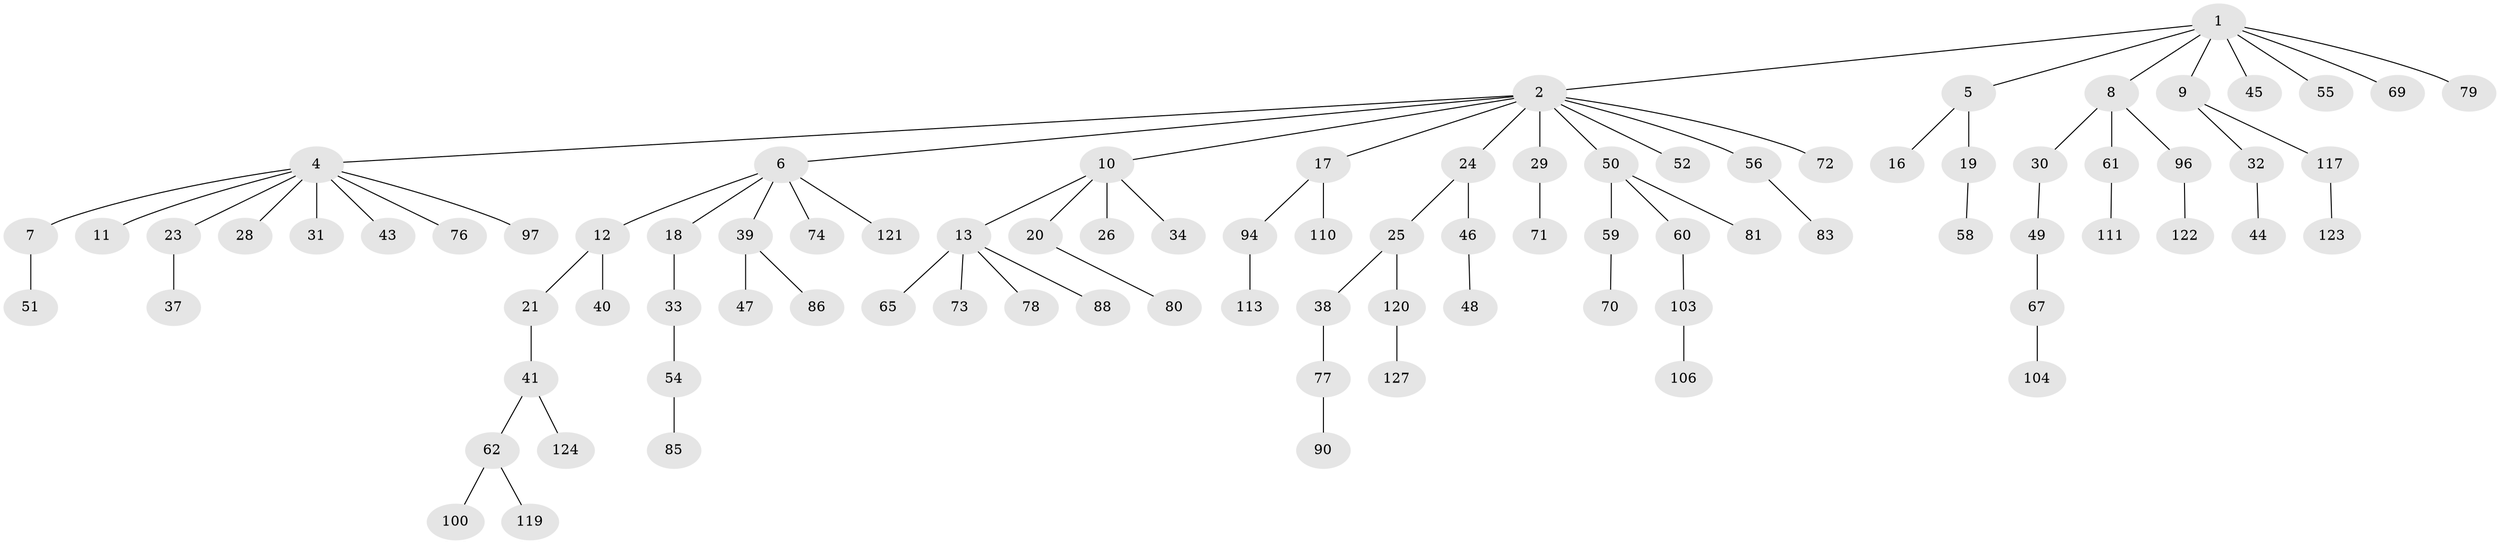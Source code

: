 // original degree distribution, {8: 0.0078125, 6: 0.0234375, 7: 0.0078125, 9: 0.0078125, 4: 0.03125, 2: 0.328125, 5: 0.0078125, 3: 0.125, 1: 0.4609375}
// Generated by graph-tools (version 1.1) at 2025/11/02/27/25 16:11:25]
// undirected, 89 vertices, 88 edges
graph export_dot {
graph [start="1"]
  node [color=gray90,style=filled];
  1 [super="+14"];
  2 [super="+3"];
  4 [super="+22"];
  5 [super="+93"];
  6 [super="+15"];
  7;
  8 [super="+101"];
  9;
  10 [super="+87"];
  11;
  12;
  13 [super="+27"];
  16 [super="+108"];
  17 [super="+66"];
  18 [super="+42"];
  19;
  20 [super="+36"];
  21 [super="+64"];
  23;
  24;
  25 [super="+57"];
  26;
  28;
  29 [super="+125"];
  30 [super="+35"];
  31;
  32;
  33 [super="+68"];
  34;
  37;
  38 [super="+105"];
  39;
  40 [super="+114"];
  41 [super="+115"];
  43 [super="+53"];
  44 [super="+89"];
  45 [super="+116"];
  46 [super="+126"];
  47;
  48 [super="+118"];
  49 [super="+63"];
  50;
  51;
  52 [super="+92"];
  54;
  55;
  56;
  58;
  59;
  60 [super="+91"];
  61;
  62 [super="+98"];
  65;
  67;
  69 [super="+95"];
  70 [super="+99"];
  71;
  72;
  73 [super="+82"];
  74 [super="+75"];
  76 [super="+102"];
  77;
  78;
  79;
  80;
  81 [super="+84"];
  83 [super="+112"];
  85 [super="+109"];
  86;
  88 [super="+107"];
  90;
  94;
  96;
  97;
  100 [super="+128"];
  103;
  104;
  106;
  110;
  111;
  113;
  117;
  119;
  120;
  121;
  122;
  123;
  124;
  127;
  1 -- 2;
  1 -- 5;
  1 -- 8;
  1 -- 9;
  1 -- 55;
  1 -- 69;
  1 -- 79;
  1 -- 45;
  2 -- 17;
  2 -- 24;
  2 -- 29;
  2 -- 50;
  2 -- 56;
  2 -- 4;
  2 -- 52;
  2 -- 6;
  2 -- 72;
  2 -- 10;
  4 -- 7;
  4 -- 11;
  4 -- 23;
  4 -- 31;
  4 -- 43;
  4 -- 76;
  4 -- 97;
  4 -- 28;
  5 -- 16;
  5 -- 19;
  6 -- 12;
  6 -- 18;
  6 -- 39;
  6 -- 74;
  6 -- 121;
  7 -- 51;
  8 -- 30;
  8 -- 61;
  8 -- 96;
  9 -- 32;
  9 -- 117;
  10 -- 13;
  10 -- 20;
  10 -- 26;
  10 -- 34;
  12 -- 21;
  12 -- 40;
  13 -- 65;
  13 -- 78;
  13 -- 88;
  13 -- 73;
  17 -- 94;
  17 -- 110;
  18 -- 33;
  19 -- 58;
  20 -- 80;
  21 -- 41;
  23 -- 37;
  24 -- 25;
  24 -- 46;
  25 -- 38;
  25 -- 120;
  29 -- 71;
  30 -- 49;
  32 -- 44;
  33 -- 54;
  38 -- 77;
  39 -- 47;
  39 -- 86;
  41 -- 62;
  41 -- 124;
  46 -- 48;
  49 -- 67;
  50 -- 59;
  50 -- 60;
  50 -- 81;
  54 -- 85;
  56 -- 83;
  59 -- 70;
  60 -- 103;
  61 -- 111;
  62 -- 119;
  62 -- 100;
  67 -- 104;
  77 -- 90;
  94 -- 113;
  96 -- 122;
  103 -- 106;
  117 -- 123;
  120 -- 127;
}
